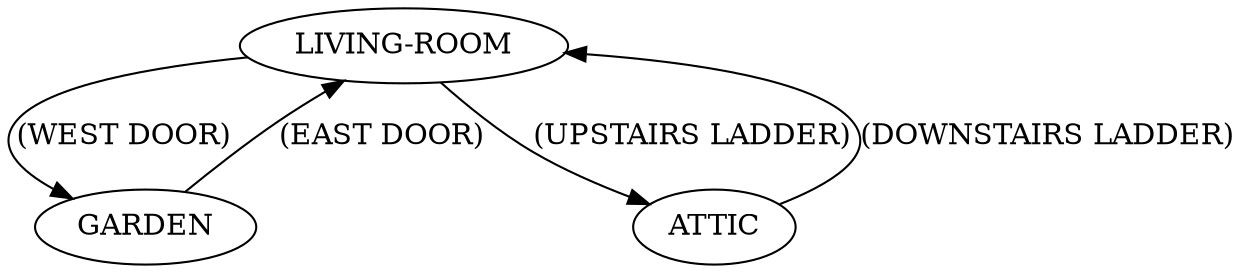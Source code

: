 digraph{
LIVING_ROOM[label="LIVING-ROOM"];
GARDEN[label="GARDEN"];
ATTIC[label="ATTIC"];
LIVING_ROOM->GARDEN[label="(WEST DOOR)"];
LIVING_ROOM->ATTIC[label="(UPSTAIRS LADDER)"];
GARDEN->LIVING_ROOM[label="(EAST DOOR)"];
ATTIC->LIVING_ROOM[label="(DOWNSTAIRS LADDER)"];}